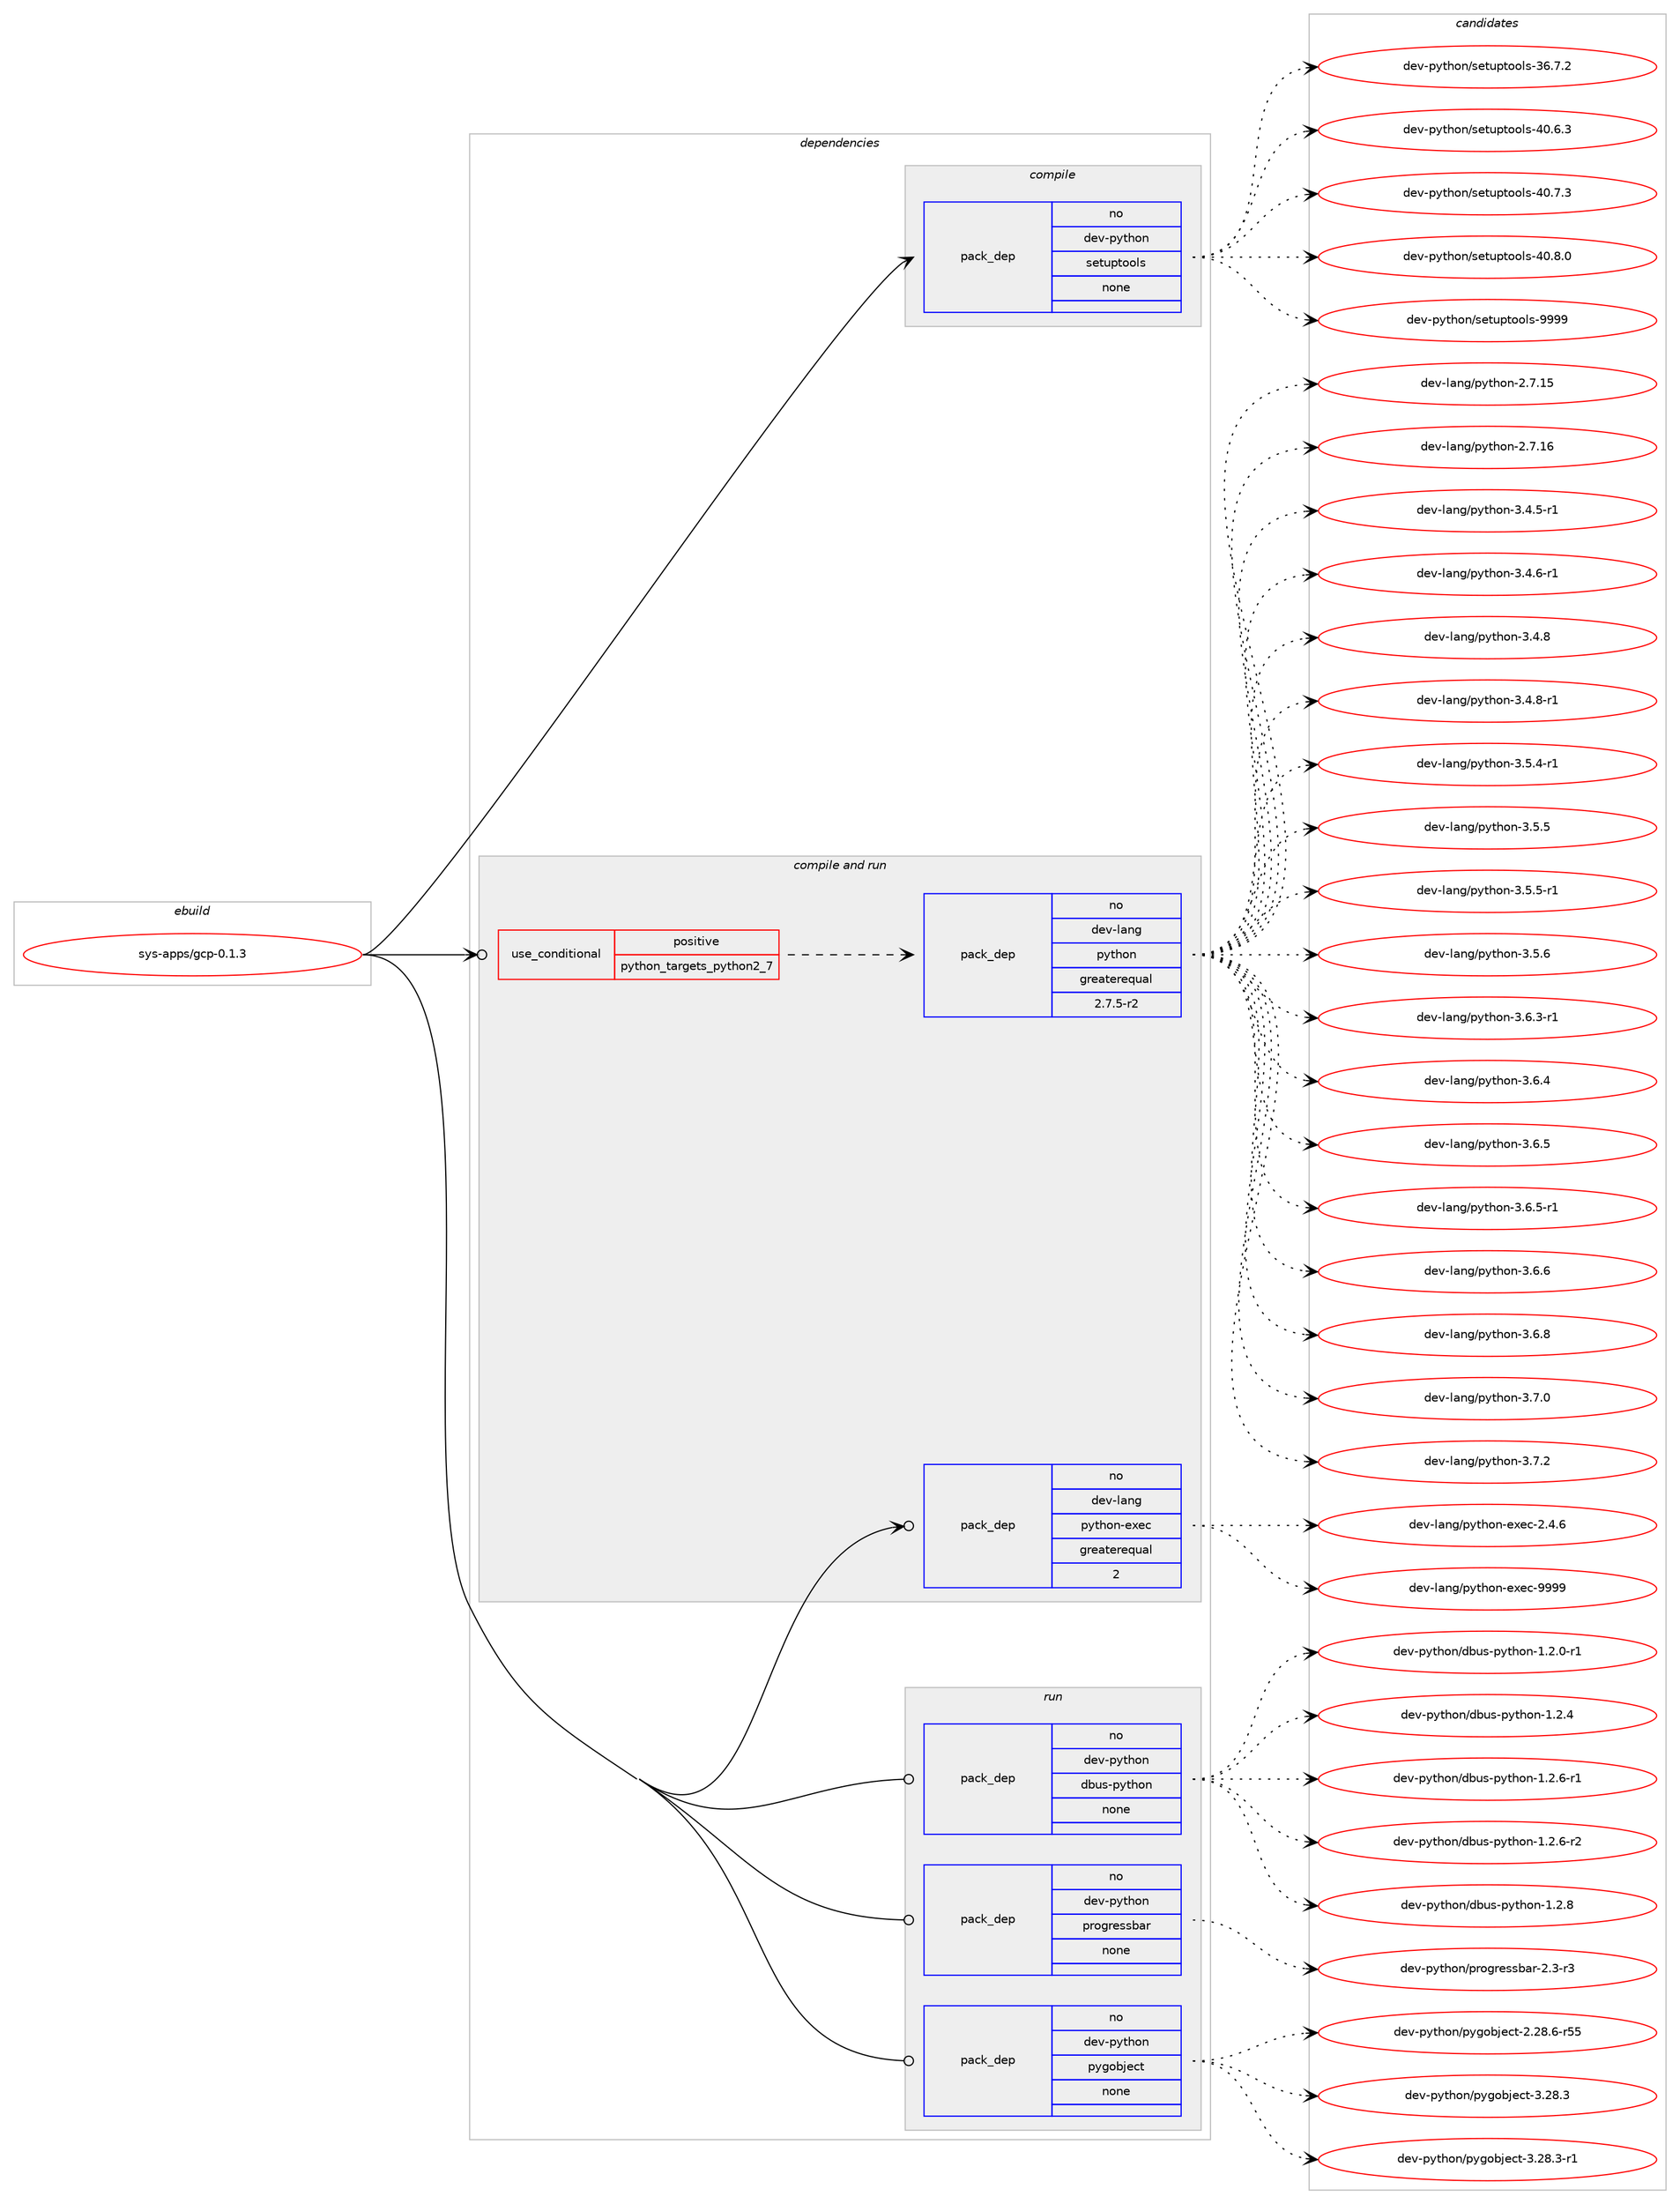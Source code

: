 digraph prolog {

# *************
# Graph options
# *************

newrank=true;
concentrate=true;
compound=true;
graph [rankdir=LR,fontname=Helvetica,fontsize=10,ranksep=1.5];#, ranksep=2.5, nodesep=0.2];
edge  [arrowhead=vee];
node  [fontname=Helvetica,fontsize=10];

# **********
# The ebuild
# **********

subgraph cluster_leftcol {
color=gray;
rank=same;
label=<<i>ebuild</i>>;
id [label="sys-apps/gcp-0.1.3", color=red, width=4, href="../sys-apps/gcp-0.1.3.svg"];
}

# ****************
# The dependencies
# ****************

subgraph cluster_midcol {
color=gray;
label=<<i>dependencies</i>>;
subgraph cluster_compile {
fillcolor="#eeeeee";
style=filled;
label=<<i>compile</i>>;
subgraph pack1227051 {
dependency1711201 [label=<<TABLE BORDER="0" CELLBORDER="1" CELLSPACING="0" CELLPADDING="4" WIDTH="220"><TR><TD ROWSPAN="6" CELLPADDING="30">pack_dep</TD></TR><TR><TD WIDTH="110">no</TD></TR><TR><TD>dev-python</TD></TR><TR><TD>setuptools</TD></TR><TR><TD>none</TD></TR><TR><TD></TD></TR></TABLE>>, shape=none, color=blue];
}
id:e -> dependency1711201:w [weight=20,style="solid",arrowhead="vee"];
}
subgraph cluster_compileandrun {
fillcolor="#eeeeee";
style=filled;
label=<<i>compile and run</i>>;
subgraph cond456180 {
dependency1711202 [label=<<TABLE BORDER="0" CELLBORDER="1" CELLSPACING="0" CELLPADDING="4"><TR><TD ROWSPAN="3" CELLPADDING="10">use_conditional</TD></TR><TR><TD>positive</TD></TR><TR><TD>python_targets_python2_7</TD></TR></TABLE>>, shape=none, color=red];
subgraph pack1227052 {
dependency1711203 [label=<<TABLE BORDER="0" CELLBORDER="1" CELLSPACING="0" CELLPADDING="4" WIDTH="220"><TR><TD ROWSPAN="6" CELLPADDING="30">pack_dep</TD></TR><TR><TD WIDTH="110">no</TD></TR><TR><TD>dev-lang</TD></TR><TR><TD>python</TD></TR><TR><TD>greaterequal</TD></TR><TR><TD>2.7.5-r2</TD></TR></TABLE>>, shape=none, color=blue];
}
dependency1711202:e -> dependency1711203:w [weight=20,style="dashed",arrowhead="vee"];
}
id:e -> dependency1711202:w [weight=20,style="solid",arrowhead="odotvee"];
subgraph pack1227053 {
dependency1711204 [label=<<TABLE BORDER="0" CELLBORDER="1" CELLSPACING="0" CELLPADDING="4" WIDTH="220"><TR><TD ROWSPAN="6" CELLPADDING="30">pack_dep</TD></TR><TR><TD WIDTH="110">no</TD></TR><TR><TD>dev-lang</TD></TR><TR><TD>python-exec</TD></TR><TR><TD>greaterequal</TD></TR><TR><TD>2</TD></TR></TABLE>>, shape=none, color=blue];
}
id:e -> dependency1711204:w [weight=20,style="solid",arrowhead="odotvee"];
}
subgraph cluster_run {
fillcolor="#eeeeee";
style=filled;
label=<<i>run</i>>;
subgraph pack1227054 {
dependency1711205 [label=<<TABLE BORDER="0" CELLBORDER="1" CELLSPACING="0" CELLPADDING="4" WIDTH="220"><TR><TD ROWSPAN="6" CELLPADDING="30">pack_dep</TD></TR><TR><TD WIDTH="110">no</TD></TR><TR><TD>dev-python</TD></TR><TR><TD>dbus-python</TD></TR><TR><TD>none</TD></TR><TR><TD></TD></TR></TABLE>>, shape=none, color=blue];
}
id:e -> dependency1711205:w [weight=20,style="solid",arrowhead="odot"];
subgraph pack1227055 {
dependency1711206 [label=<<TABLE BORDER="0" CELLBORDER="1" CELLSPACING="0" CELLPADDING="4" WIDTH="220"><TR><TD ROWSPAN="6" CELLPADDING="30">pack_dep</TD></TR><TR><TD WIDTH="110">no</TD></TR><TR><TD>dev-python</TD></TR><TR><TD>progressbar</TD></TR><TR><TD>none</TD></TR><TR><TD></TD></TR></TABLE>>, shape=none, color=blue];
}
id:e -> dependency1711206:w [weight=20,style="solid",arrowhead="odot"];
subgraph pack1227056 {
dependency1711207 [label=<<TABLE BORDER="0" CELLBORDER="1" CELLSPACING="0" CELLPADDING="4" WIDTH="220"><TR><TD ROWSPAN="6" CELLPADDING="30">pack_dep</TD></TR><TR><TD WIDTH="110">no</TD></TR><TR><TD>dev-python</TD></TR><TR><TD>pygobject</TD></TR><TR><TD>none</TD></TR><TR><TD></TD></TR></TABLE>>, shape=none, color=blue];
}
id:e -> dependency1711207:w [weight=20,style="solid",arrowhead="odot"];
}
}

# **************
# The candidates
# **************

subgraph cluster_choices {
rank=same;
color=gray;
label=<<i>candidates</i>>;

subgraph choice1227051 {
color=black;
nodesep=1;
choice100101118451121211161041111104711510111611711211611111110811545515446554650 [label="dev-python/setuptools-36.7.2", color=red, width=4,href="../dev-python/setuptools-36.7.2.svg"];
choice100101118451121211161041111104711510111611711211611111110811545524846544651 [label="dev-python/setuptools-40.6.3", color=red, width=4,href="../dev-python/setuptools-40.6.3.svg"];
choice100101118451121211161041111104711510111611711211611111110811545524846554651 [label="dev-python/setuptools-40.7.3", color=red, width=4,href="../dev-python/setuptools-40.7.3.svg"];
choice100101118451121211161041111104711510111611711211611111110811545524846564648 [label="dev-python/setuptools-40.8.0", color=red, width=4,href="../dev-python/setuptools-40.8.0.svg"];
choice10010111845112121116104111110471151011161171121161111111081154557575757 [label="dev-python/setuptools-9999", color=red, width=4,href="../dev-python/setuptools-9999.svg"];
dependency1711201:e -> choice100101118451121211161041111104711510111611711211611111110811545515446554650:w [style=dotted,weight="100"];
dependency1711201:e -> choice100101118451121211161041111104711510111611711211611111110811545524846544651:w [style=dotted,weight="100"];
dependency1711201:e -> choice100101118451121211161041111104711510111611711211611111110811545524846554651:w [style=dotted,weight="100"];
dependency1711201:e -> choice100101118451121211161041111104711510111611711211611111110811545524846564648:w [style=dotted,weight="100"];
dependency1711201:e -> choice10010111845112121116104111110471151011161171121161111111081154557575757:w [style=dotted,weight="100"];
}
subgraph choice1227052 {
color=black;
nodesep=1;
choice10010111845108971101034711212111610411111045504655464953 [label="dev-lang/python-2.7.15", color=red, width=4,href="../dev-lang/python-2.7.15.svg"];
choice10010111845108971101034711212111610411111045504655464954 [label="dev-lang/python-2.7.16", color=red, width=4,href="../dev-lang/python-2.7.16.svg"];
choice1001011184510897110103471121211161041111104551465246534511449 [label="dev-lang/python-3.4.5-r1", color=red, width=4,href="../dev-lang/python-3.4.5-r1.svg"];
choice1001011184510897110103471121211161041111104551465246544511449 [label="dev-lang/python-3.4.6-r1", color=red, width=4,href="../dev-lang/python-3.4.6-r1.svg"];
choice100101118451089711010347112121116104111110455146524656 [label="dev-lang/python-3.4.8", color=red, width=4,href="../dev-lang/python-3.4.8.svg"];
choice1001011184510897110103471121211161041111104551465246564511449 [label="dev-lang/python-3.4.8-r1", color=red, width=4,href="../dev-lang/python-3.4.8-r1.svg"];
choice1001011184510897110103471121211161041111104551465346524511449 [label="dev-lang/python-3.5.4-r1", color=red, width=4,href="../dev-lang/python-3.5.4-r1.svg"];
choice100101118451089711010347112121116104111110455146534653 [label="dev-lang/python-3.5.5", color=red, width=4,href="../dev-lang/python-3.5.5.svg"];
choice1001011184510897110103471121211161041111104551465346534511449 [label="dev-lang/python-3.5.5-r1", color=red, width=4,href="../dev-lang/python-3.5.5-r1.svg"];
choice100101118451089711010347112121116104111110455146534654 [label="dev-lang/python-3.5.6", color=red, width=4,href="../dev-lang/python-3.5.6.svg"];
choice1001011184510897110103471121211161041111104551465446514511449 [label="dev-lang/python-3.6.3-r1", color=red, width=4,href="../dev-lang/python-3.6.3-r1.svg"];
choice100101118451089711010347112121116104111110455146544652 [label="dev-lang/python-3.6.4", color=red, width=4,href="../dev-lang/python-3.6.4.svg"];
choice100101118451089711010347112121116104111110455146544653 [label="dev-lang/python-3.6.5", color=red, width=4,href="../dev-lang/python-3.6.5.svg"];
choice1001011184510897110103471121211161041111104551465446534511449 [label="dev-lang/python-3.6.5-r1", color=red, width=4,href="../dev-lang/python-3.6.5-r1.svg"];
choice100101118451089711010347112121116104111110455146544654 [label="dev-lang/python-3.6.6", color=red, width=4,href="../dev-lang/python-3.6.6.svg"];
choice100101118451089711010347112121116104111110455146544656 [label="dev-lang/python-3.6.8", color=red, width=4,href="../dev-lang/python-3.6.8.svg"];
choice100101118451089711010347112121116104111110455146554648 [label="dev-lang/python-3.7.0", color=red, width=4,href="../dev-lang/python-3.7.0.svg"];
choice100101118451089711010347112121116104111110455146554650 [label="dev-lang/python-3.7.2", color=red, width=4,href="../dev-lang/python-3.7.2.svg"];
dependency1711203:e -> choice10010111845108971101034711212111610411111045504655464953:w [style=dotted,weight="100"];
dependency1711203:e -> choice10010111845108971101034711212111610411111045504655464954:w [style=dotted,weight="100"];
dependency1711203:e -> choice1001011184510897110103471121211161041111104551465246534511449:w [style=dotted,weight="100"];
dependency1711203:e -> choice1001011184510897110103471121211161041111104551465246544511449:w [style=dotted,weight="100"];
dependency1711203:e -> choice100101118451089711010347112121116104111110455146524656:w [style=dotted,weight="100"];
dependency1711203:e -> choice1001011184510897110103471121211161041111104551465246564511449:w [style=dotted,weight="100"];
dependency1711203:e -> choice1001011184510897110103471121211161041111104551465346524511449:w [style=dotted,weight="100"];
dependency1711203:e -> choice100101118451089711010347112121116104111110455146534653:w [style=dotted,weight="100"];
dependency1711203:e -> choice1001011184510897110103471121211161041111104551465346534511449:w [style=dotted,weight="100"];
dependency1711203:e -> choice100101118451089711010347112121116104111110455146534654:w [style=dotted,weight="100"];
dependency1711203:e -> choice1001011184510897110103471121211161041111104551465446514511449:w [style=dotted,weight="100"];
dependency1711203:e -> choice100101118451089711010347112121116104111110455146544652:w [style=dotted,weight="100"];
dependency1711203:e -> choice100101118451089711010347112121116104111110455146544653:w [style=dotted,weight="100"];
dependency1711203:e -> choice1001011184510897110103471121211161041111104551465446534511449:w [style=dotted,weight="100"];
dependency1711203:e -> choice100101118451089711010347112121116104111110455146544654:w [style=dotted,weight="100"];
dependency1711203:e -> choice100101118451089711010347112121116104111110455146544656:w [style=dotted,weight="100"];
dependency1711203:e -> choice100101118451089711010347112121116104111110455146554648:w [style=dotted,weight="100"];
dependency1711203:e -> choice100101118451089711010347112121116104111110455146554650:w [style=dotted,weight="100"];
}
subgraph choice1227053 {
color=black;
nodesep=1;
choice1001011184510897110103471121211161041111104510112010199455046524654 [label="dev-lang/python-exec-2.4.6", color=red, width=4,href="../dev-lang/python-exec-2.4.6.svg"];
choice10010111845108971101034711212111610411111045101120101994557575757 [label="dev-lang/python-exec-9999", color=red, width=4,href="../dev-lang/python-exec-9999.svg"];
dependency1711204:e -> choice1001011184510897110103471121211161041111104510112010199455046524654:w [style=dotted,weight="100"];
dependency1711204:e -> choice10010111845108971101034711212111610411111045101120101994557575757:w [style=dotted,weight="100"];
}
subgraph choice1227054 {
color=black;
nodesep=1;
choice100101118451121211161041111104710098117115451121211161041111104549465046484511449 [label="dev-python/dbus-python-1.2.0-r1", color=red, width=4,href="../dev-python/dbus-python-1.2.0-r1.svg"];
choice10010111845112121116104111110471009811711545112121116104111110454946504652 [label="dev-python/dbus-python-1.2.4", color=red, width=4,href="../dev-python/dbus-python-1.2.4.svg"];
choice100101118451121211161041111104710098117115451121211161041111104549465046544511449 [label="dev-python/dbus-python-1.2.6-r1", color=red, width=4,href="../dev-python/dbus-python-1.2.6-r1.svg"];
choice100101118451121211161041111104710098117115451121211161041111104549465046544511450 [label="dev-python/dbus-python-1.2.6-r2", color=red, width=4,href="../dev-python/dbus-python-1.2.6-r2.svg"];
choice10010111845112121116104111110471009811711545112121116104111110454946504656 [label="dev-python/dbus-python-1.2.8", color=red, width=4,href="../dev-python/dbus-python-1.2.8.svg"];
dependency1711205:e -> choice100101118451121211161041111104710098117115451121211161041111104549465046484511449:w [style=dotted,weight="100"];
dependency1711205:e -> choice10010111845112121116104111110471009811711545112121116104111110454946504652:w [style=dotted,weight="100"];
dependency1711205:e -> choice100101118451121211161041111104710098117115451121211161041111104549465046544511449:w [style=dotted,weight="100"];
dependency1711205:e -> choice100101118451121211161041111104710098117115451121211161041111104549465046544511450:w [style=dotted,weight="100"];
dependency1711205:e -> choice10010111845112121116104111110471009811711545112121116104111110454946504656:w [style=dotted,weight="100"];
}
subgraph choice1227055 {
color=black;
nodesep=1;
choice10010111845112121116104111110471121141111031141011151159897114455046514511451 [label="dev-python/progressbar-2.3-r3", color=red, width=4,href="../dev-python/progressbar-2.3-r3.svg"];
dependency1711206:e -> choice10010111845112121116104111110471121141111031141011151159897114455046514511451:w [style=dotted,weight="100"];
}
subgraph choice1227056 {
color=black;
nodesep=1;
choice1001011184511212111610411111047112121103111981061019911645504650564654451145353 [label="dev-python/pygobject-2.28.6-r55", color=red, width=4,href="../dev-python/pygobject-2.28.6-r55.svg"];
choice1001011184511212111610411111047112121103111981061019911645514650564651 [label="dev-python/pygobject-3.28.3", color=red, width=4,href="../dev-python/pygobject-3.28.3.svg"];
choice10010111845112121116104111110471121211031119810610199116455146505646514511449 [label="dev-python/pygobject-3.28.3-r1", color=red, width=4,href="../dev-python/pygobject-3.28.3-r1.svg"];
dependency1711207:e -> choice1001011184511212111610411111047112121103111981061019911645504650564654451145353:w [style=dotted,weight="100"];
dependency1711207:e -> choice1001011184511212111610411111047112121103111981061019911645514650564651:w [style=dotted,weight="100"];
dependency1711207:e -> choice10010111845112121116104111110471121211031119810610199116455146505646514511449:w [style=dotted,weight="100"];
}
}

}
